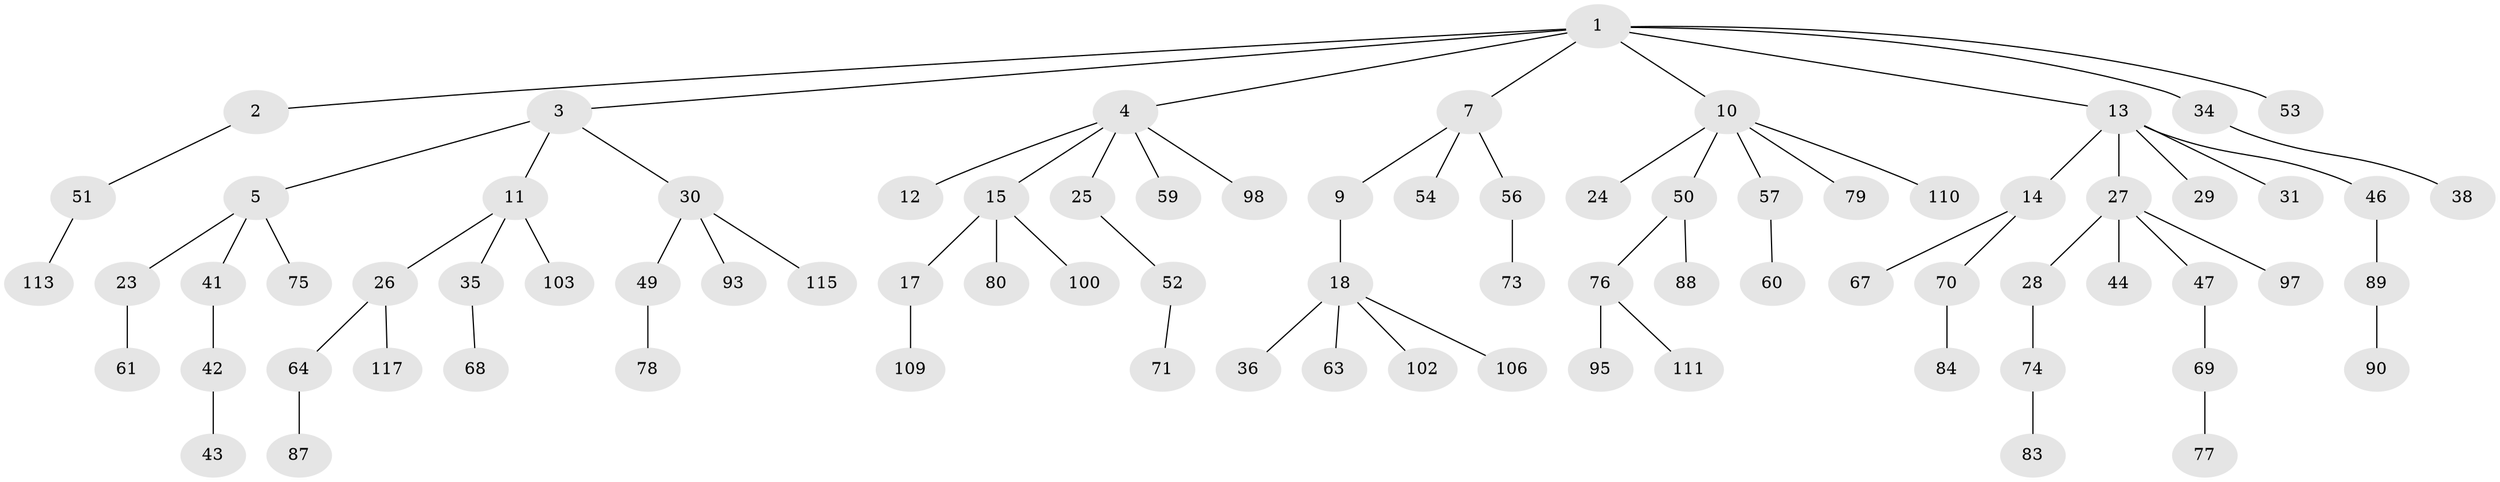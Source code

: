 // Generated by graph-tools (version 1.1) at 2025/52/02/27/25 19:52:12]
// undirected, 80 vertices, 79 edges
graph export_dot {
graph [start="1"]
  node [color=gray90,style=filled];
  1 [super="+6"];
  2 [super="+8"];
  3 [super="+48"];
  4 [super="+19"];
  5 [super="+16"];
  7 [super="+21"];
  9 [super="+22"];
  10 [super="+45"];
  11 [super="+62"];
  12 [super="+40"];
  13 [super="+20"];
  14 [super="+104"];
  15 [super="+39"];
  17;
  18 [super="+66"];
  23 [super="+37"];
  24 [super="+58"];
  25;
  26 [super="+94"];
  27 [super="+33"];
  28;
  29;
  30 [super="+32"];
  31;
  34 [super="+86"];
  35;
  36;
  38;
  41;
  42 [super="+118"];
  43;
  44 [super="+99"];
  46;
  47 [super="+96"];
  49;
  50 [super="+85"];
  51 [super="+55"];
  52 [super="+91"];
  53;
  54 [super="+92"];
  56;
  57;
  59;
  60;
  61;
  63 [super="+114"];
  64 [super="+65"];
  67;
  68 [super="+108"];
  69;
  70 [super="+72"];
  71;
  73;
  74;
  75 [super="+116"];
  76 [super="+105"];
  77 [super="+81"];
  78;
  79 [super="+82"];
  80;
  83;
  84;
  87;
  88;
  89 [super="+107"];
  90 [super="+112"];
  93;
  95;
  97 [super="+101"];
  98;
  100;
  102;
  103;
  106;
  109;
  110;
  111;
  113;
  115;
  117;
  1 -- 2;
  1 -- 3;
  1 -- 4;
  1 -- 13;
  1 -- 34;
  1 -- 10;
  1 -- 53;
  1 -- 7;
  2 -- 51;
  3 -- 5;
  3 -- 11;
  3 -- 30;
  4 -- 12;
  4 -- 15;
  4 -- 25;
  4 -- 98;
  4 -- 59;
  5 -- 41;
  5 -- 75;
  5 -- 23;
  7 -- 9;
  7 -- 56;
  7 -- 54;
  9 -- 18;
  10 -- 24;
  10 -- 50;
  10 -- 79;
  10 -- 110;
  10 -- 57;
  11 -- 26;
  11 -- 35;
  11 -- 103;
  13 -- 14;
  13 -- 29;
  13 -- 46;
  13 -- 27;
  13 -- 31;
  14 -- 67;
  14 -- 70;
  15 -- 17;
  15 -- 80;
  15 -- 100;
  17 -- 109;
  18 -- 36;
  18 -- 63;
  18 -- 102;
  18 -- 106;
  23 -- 61;
  25 -- 52;
  26 -- 64;
  26 -- 117;
  27 -- 28;
  27 -- 44;
  27 -- 47;
  27 -- 97;
  28 -- 74;
  30 -- 93;
  30 -- 49;
  30 -- 115;
  34 -- 38;
  35 -- 68;
  41 -- 42;
  42 -- 43;
  46 -- 89;
  47 -- 69;
  49 -- 78;
  50 -- 76;
  50 -- 88;
  51 -- 113;
  52 -- 71;
  56 -- 73;
  57 -- 60;
  64 -- 87;
  69 -- 77;
  70 -- 84;
  74 -- 83;
  76 -- 95;
  76 -- 111;
  89 -- 90;
}
